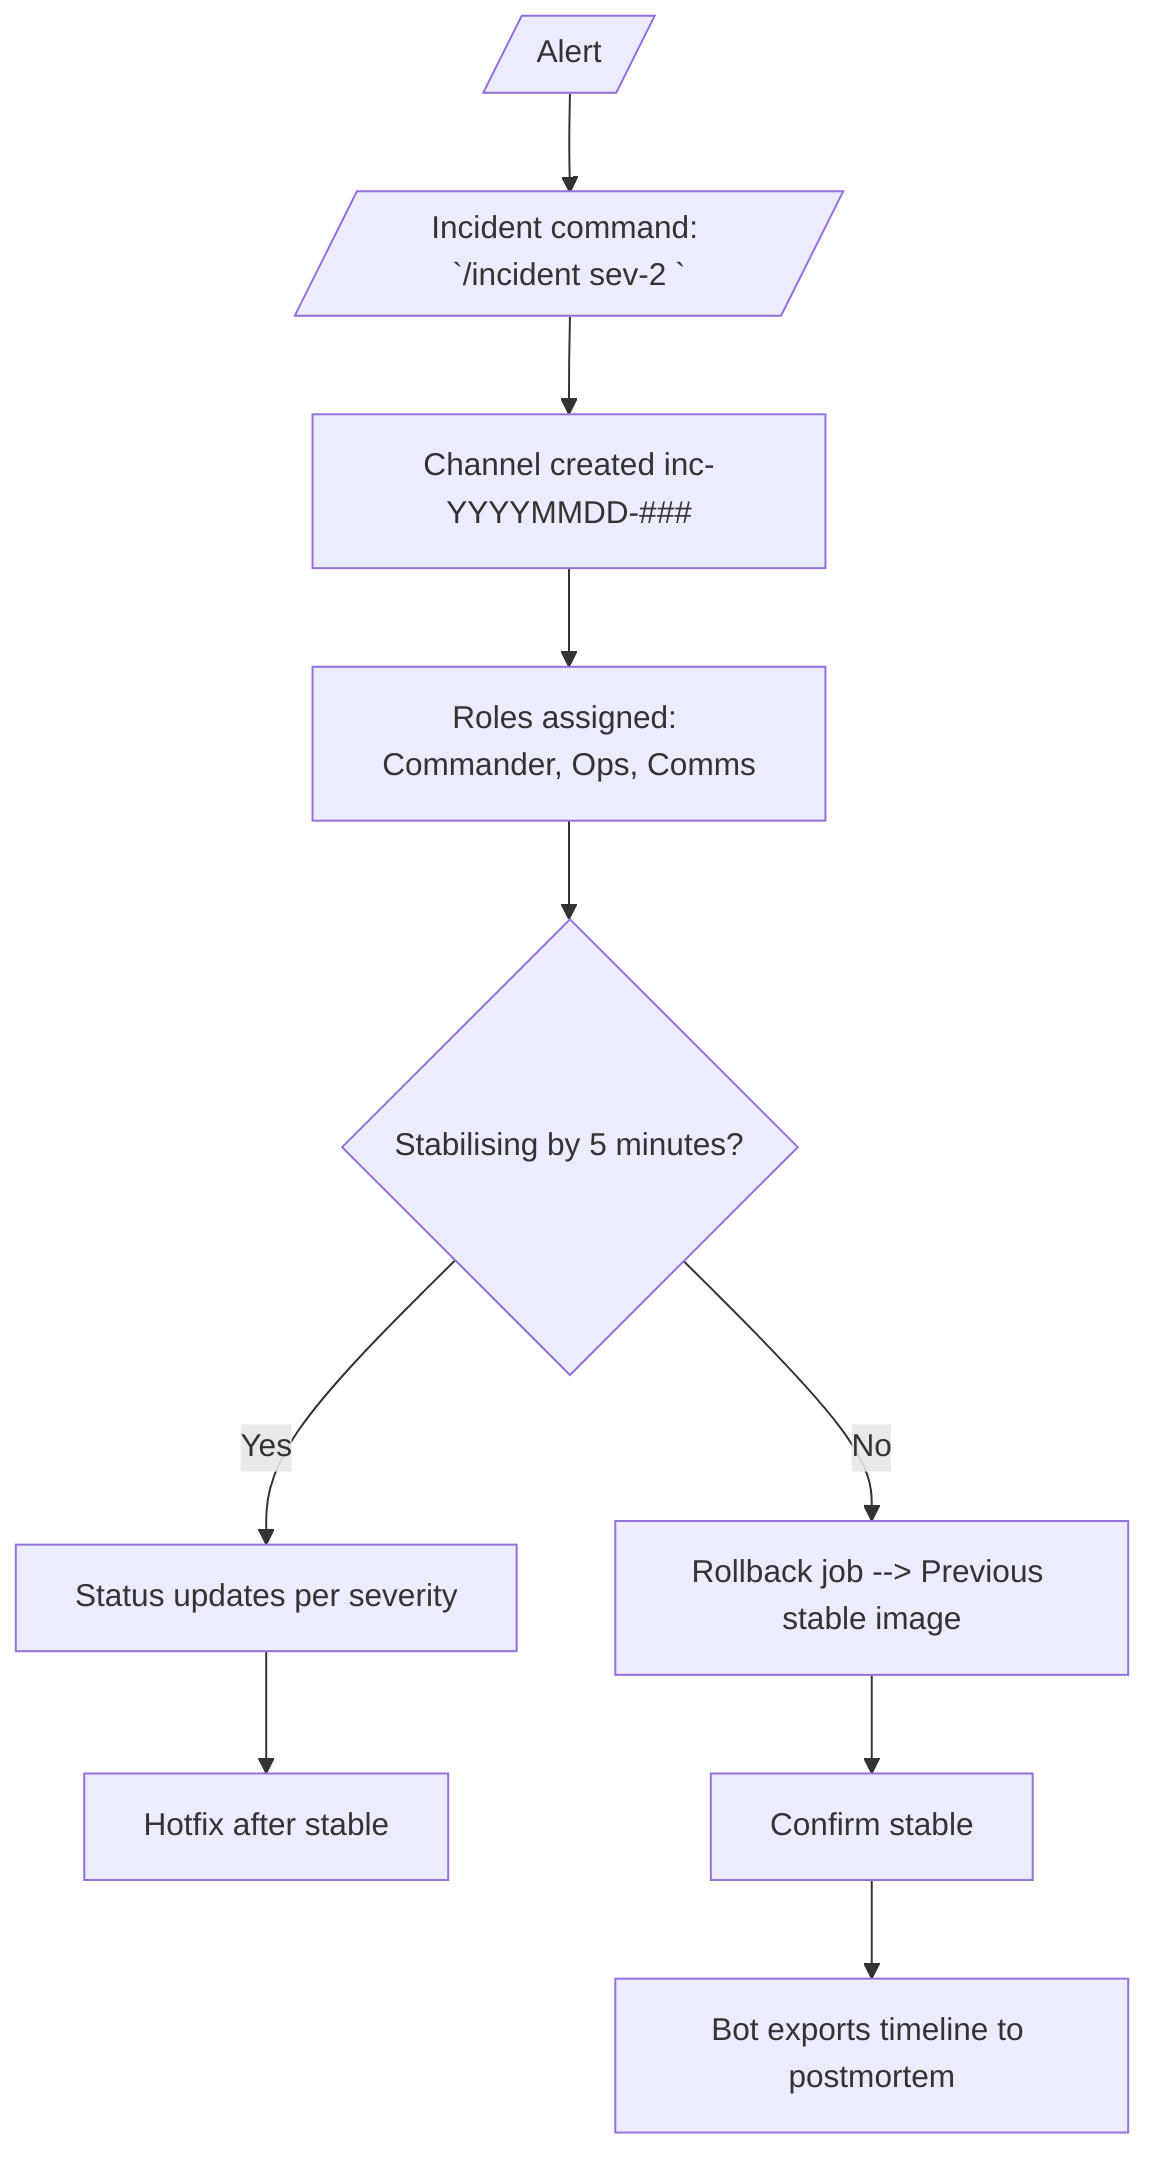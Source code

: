 flowchart TB
A[/Alert/] --> B[/Incident command: `/incident sev-2 <service>`/]
B --> C[Channel created inc-YYYYMMDD-###]
C --> D[Roles assigned: Commander, Ops, Comms]
D --> E{Stabilising by 5 minutes?}
E -->|Yes| F[Status updates per severity]
F --> G[Hotfix after stable]
E -->|No| H[Rollback job --> Previous stable image]
H --> I[Confirm stable]
I --> J[Bot exports timeline to postmortem]